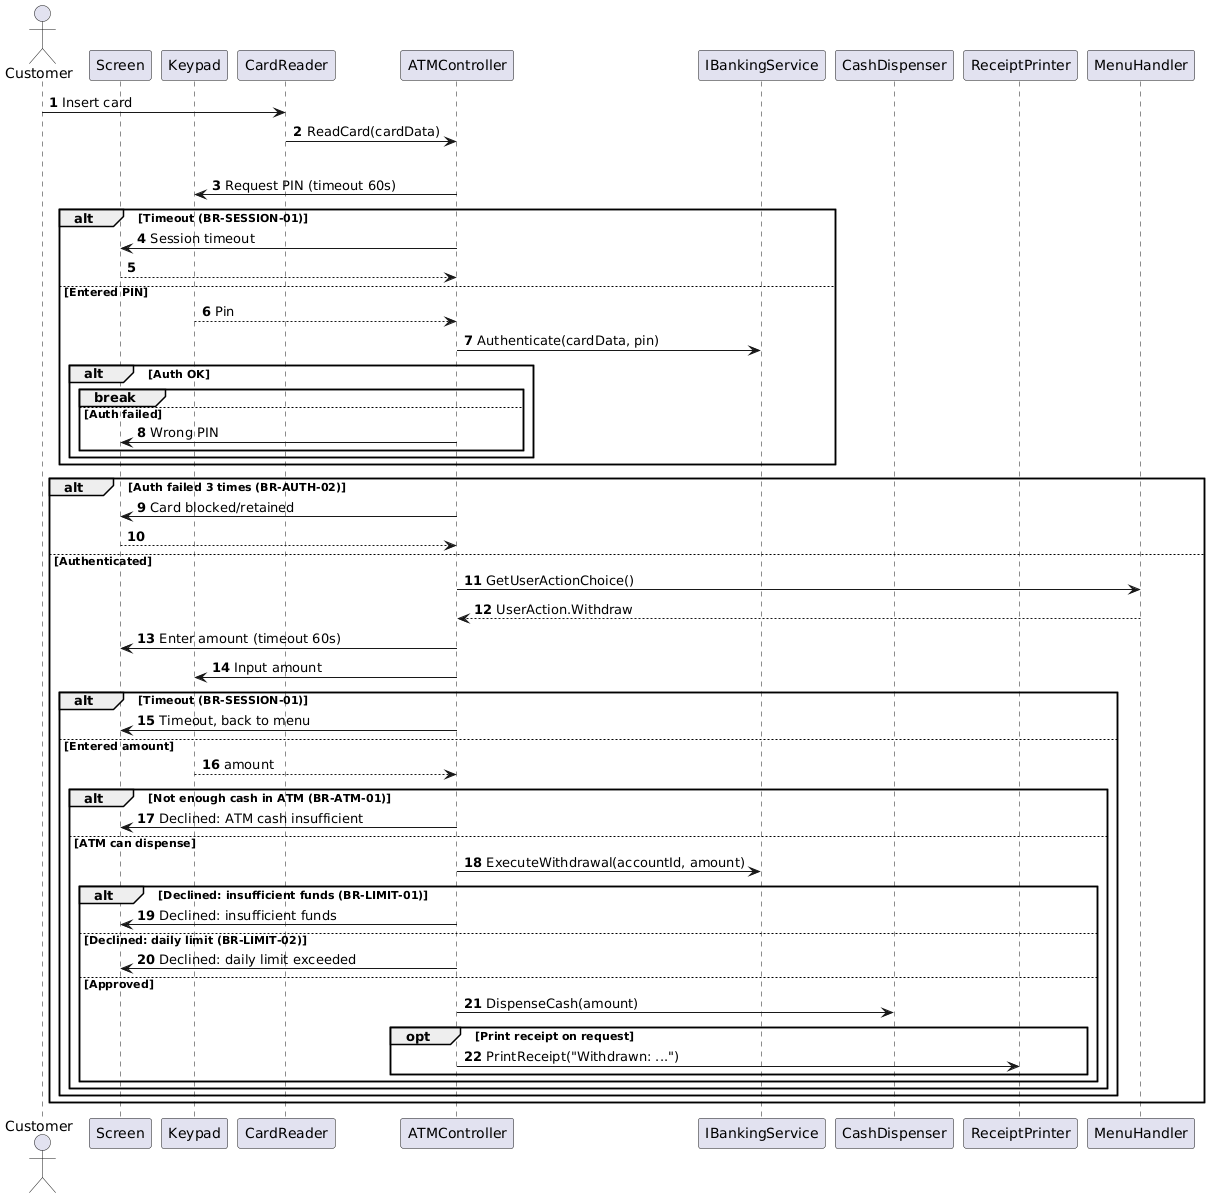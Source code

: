 @startuml
skinparam defaultFontName "DejaVu Sans"
autonumber

actor "Customer" as Client
participant Screen
participant Keypad
participant CardReader
participant "ATMController" as Controller
participant "IBankingService" as Bank
participant "CashDispenser" as Dispenser
participant "ReceiptPrinter" as Printer
participant "MenuHandler" as Menu

Client -> CardReader : Insert card
CardReader -> Controller : ReadCard(cardData)

loop Up to 3 attempts (BR-AUTH-01)
  Controller -> Keypad : Request PIN (timeout 60s)
  alt Timeout (BR-SESSION-01)
    Controller -> Screen : Session timeout
    return
  else Entered PIN
    Keypad --> Controller : Pin
    Controller -> Bank : Authenticate(cardData, pin)
    alt Auth OK
      break
    else Auth failed
      Controller -> Screen : Wrong PIN
    end
  end
end

alt Auth failed 3 times (BR-AUTH-02)
  Controller -> Screen : Card blocked/retained
  return
else Authenticated
  Controller -> Menu : GetUserActionChoice()
  Menu --> Controller : UserAction.Withdraw
  Controller -> Screen : Enter amount (timeout 60s)
  Controller -> Keypad : Input amount
  alt Timeout (BR-SESSION-01)
    Controller -> Screen : Timeout, back to menu
  else Entered amount
    Keypad --> Controller : amount
    alt Not enough cash in ATM (BR-ATM-01)
      Controller -> Screen : Declined: ATM cash insufficient
    else ATM can dispense
      Controller -> Bank : ExecuteWithdrawal(accountId, amount)
      alt Declined: insufficient funds (BR-LIMIT-01)
        Controller -> Screen : Declined: insufficient funds
      else Declined: daily limit (BR-LIMIT-02)
        Controller -> Screen : Declined: daily limit exceeded
      else Approved
        Controller -> Dispenser : DispenseCash(amount)
        opt Print receipt on request
          Controller -> Printer : PrintReceipt("Withdrawn: ...")
        end
      end
    end
  end
end
@enduml 
